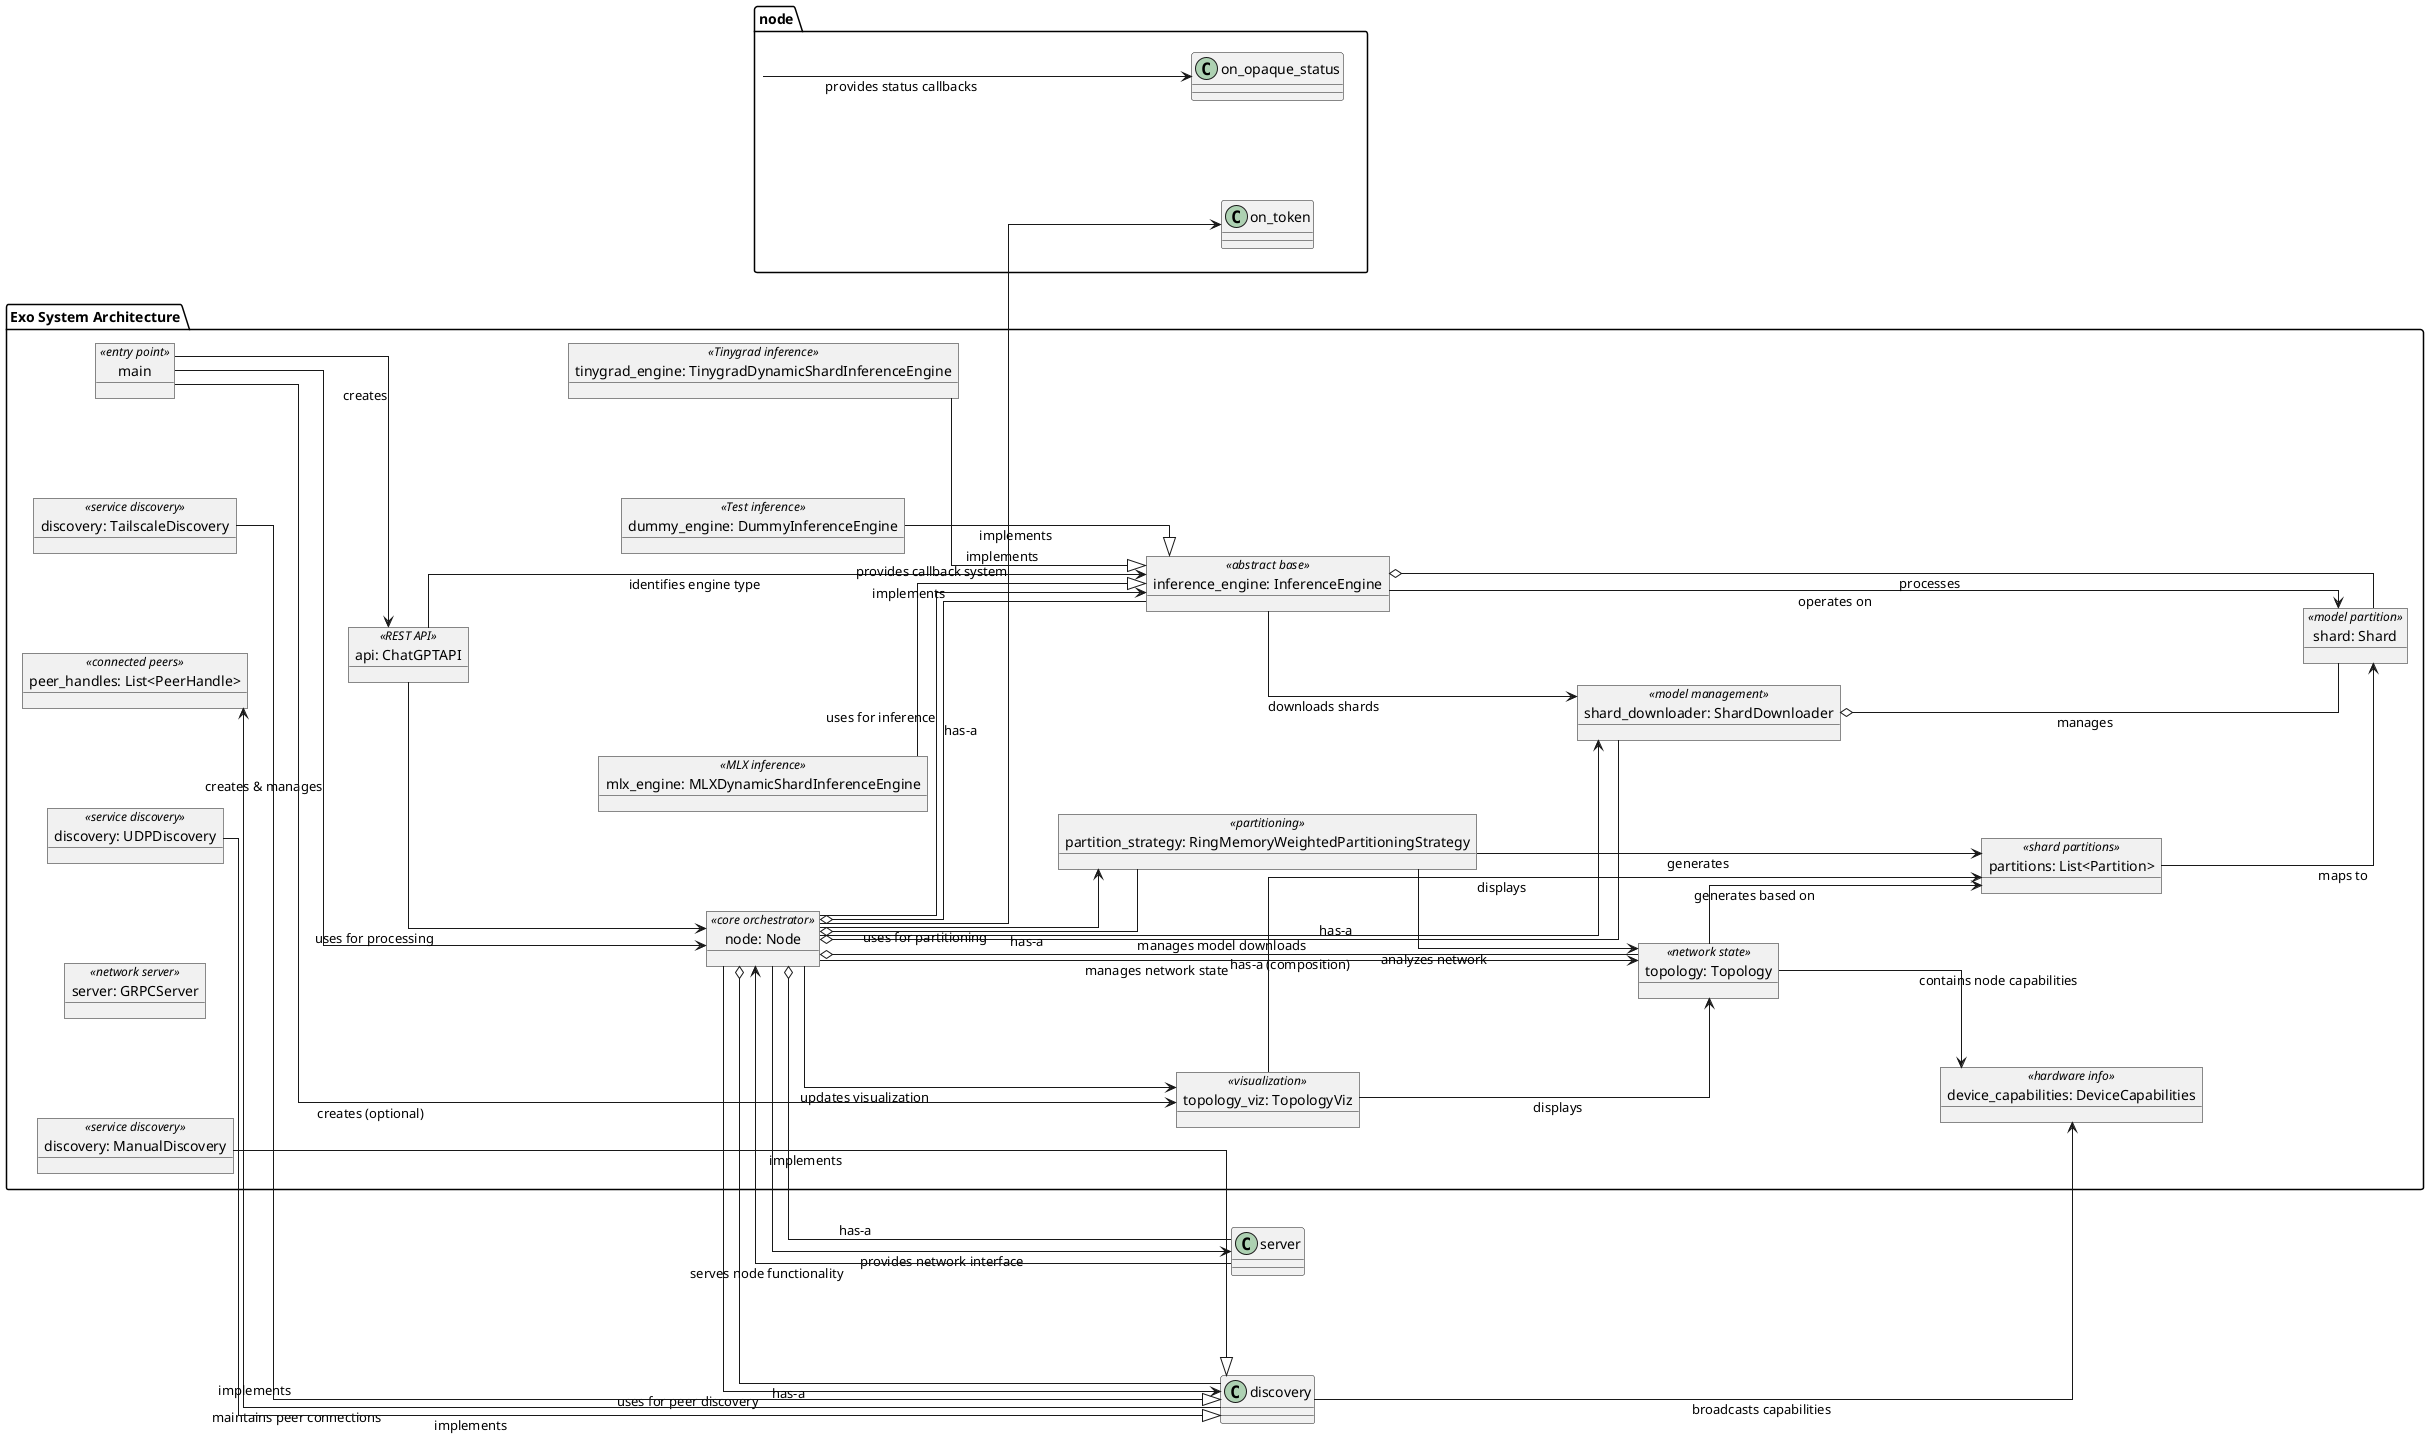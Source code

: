 @startuml
!define RECTANGLE class


left to right direction

skinparam linetype ortho
skinparam nodesep 100
skinparam ranksep 100

' Main Classes and Objects
package "Exo System Architecture" {

  ' Core Node System
  object "main" as main <<entry point>>
  object "node: Node" as node <<core orchestrator>>
  object "topology: Topology" as topology <<network state>>
  object "topology_viz: TopologyViz" as topology_viz <<visualization>>

  ' Networking Layer
  object "discovery: UDPDiscovery" as udp_discovery <<service discovery>>
  object "discovery: TailscaleDiscovery" as tailscale_discovery <<service discovery>>
  object "discovery: ManualDiscovery" as manual_discovery <<service discovery>>
  object "server: GRPCServer" as grpc_server <<network server>>
  object "peer_handles: List<PeerHandle>" as peer_handles <<connected peers>>

  ' Inference Layer
  object "inference_engine: InferenceEngine" as inference_engine <<abstract base>>
  object "mlx_engine: MLXDynamicShardInferenceEngine" as mlx_engine <<MLX inference>>
  object "tinygrad_engine: TinygradDynamicShardInferenceEngine" as tinygrad_engine <<Tinygrad inference>>
  object "dummy_engine: DummyInferenceEngine" as dummy_engine <<Test inference>>

  ' API Layer
  object "api: ChatGPTAPI" as chatgpt_api <<REST API>>
  object "shard_downloader: ShardDownloader" as shard_downloader <<model management>>

  ' Data Objects
  object "shard: Shard" as shard <<model partition>>
  object "partition_strategy: RingMemoryWeightedPartitioningStrategy" as partition_strategy <<partitioning>>
  object "device_capabilities: DeviceCapabilities" as device_capabilities <<hardware info>>
  object "partitions: List<Partition>" as partitions <<shard partitions>>

}

' Relationships and Connections
main --> node : creates & manages
main --> topology_viz : creates (optional)
main --> chatgpt_api : creates

node --> topology : manages network state
node --> inference_engine : uses for inference
node --> discovery : uses for peer discovery
node --> server : provides network interface
node --> shard_downloader : manages model downloads
node --> partition_strategy : uses for partitioning
node --> topology_viz : updates visualization

discovery --> peer_handles : maintains peer connections
discovery --> device_capabilities : broadcasts capabilities

server --> node : serves node functionality

inference_engine --> shard : operates on
inference_engine --> shard_downloader : downloads shards

mlx_engine --|> inference_engine : implements
tinygrad_engine --|> inference_engine : implements  
dummy_engine --|> inference_engine : implements

partition_strategy --> topology : analyzes network
partition_strategy --> partitions : generates
partitions --> shard : maps to

chatgpt_api --> node : uses for processing
chatgpt_api --> inference_engine : identifies engine type

' Network topology relationships
topology --> device_capabilities : contains node capabilities
topology --> partitions : generates based on

' Service discovery types
udp_discovery --|> discovery : implements
tailscale_discovery --|> discovery : implements
manual_discovery --|> discovery : implements

' Key object interactions
node o-- topology : has-a (composition)
node o-- inference_engine : has-a
node o-- discovery : has-a
node o-- server : has-a
node o-- shard_downloader : has-a
node o-- partition_strategy : has-a

shard_downloader o-- shard : manages
inference_engine o-- shard : processes

' Callback systems
node --> node.on_token : provides callback system
node --> node.on_opaque_status : provides status callbacks

' Visualization updates
topology_viz --> topology : displays
topology_viz --> partitions : displays

@enduml